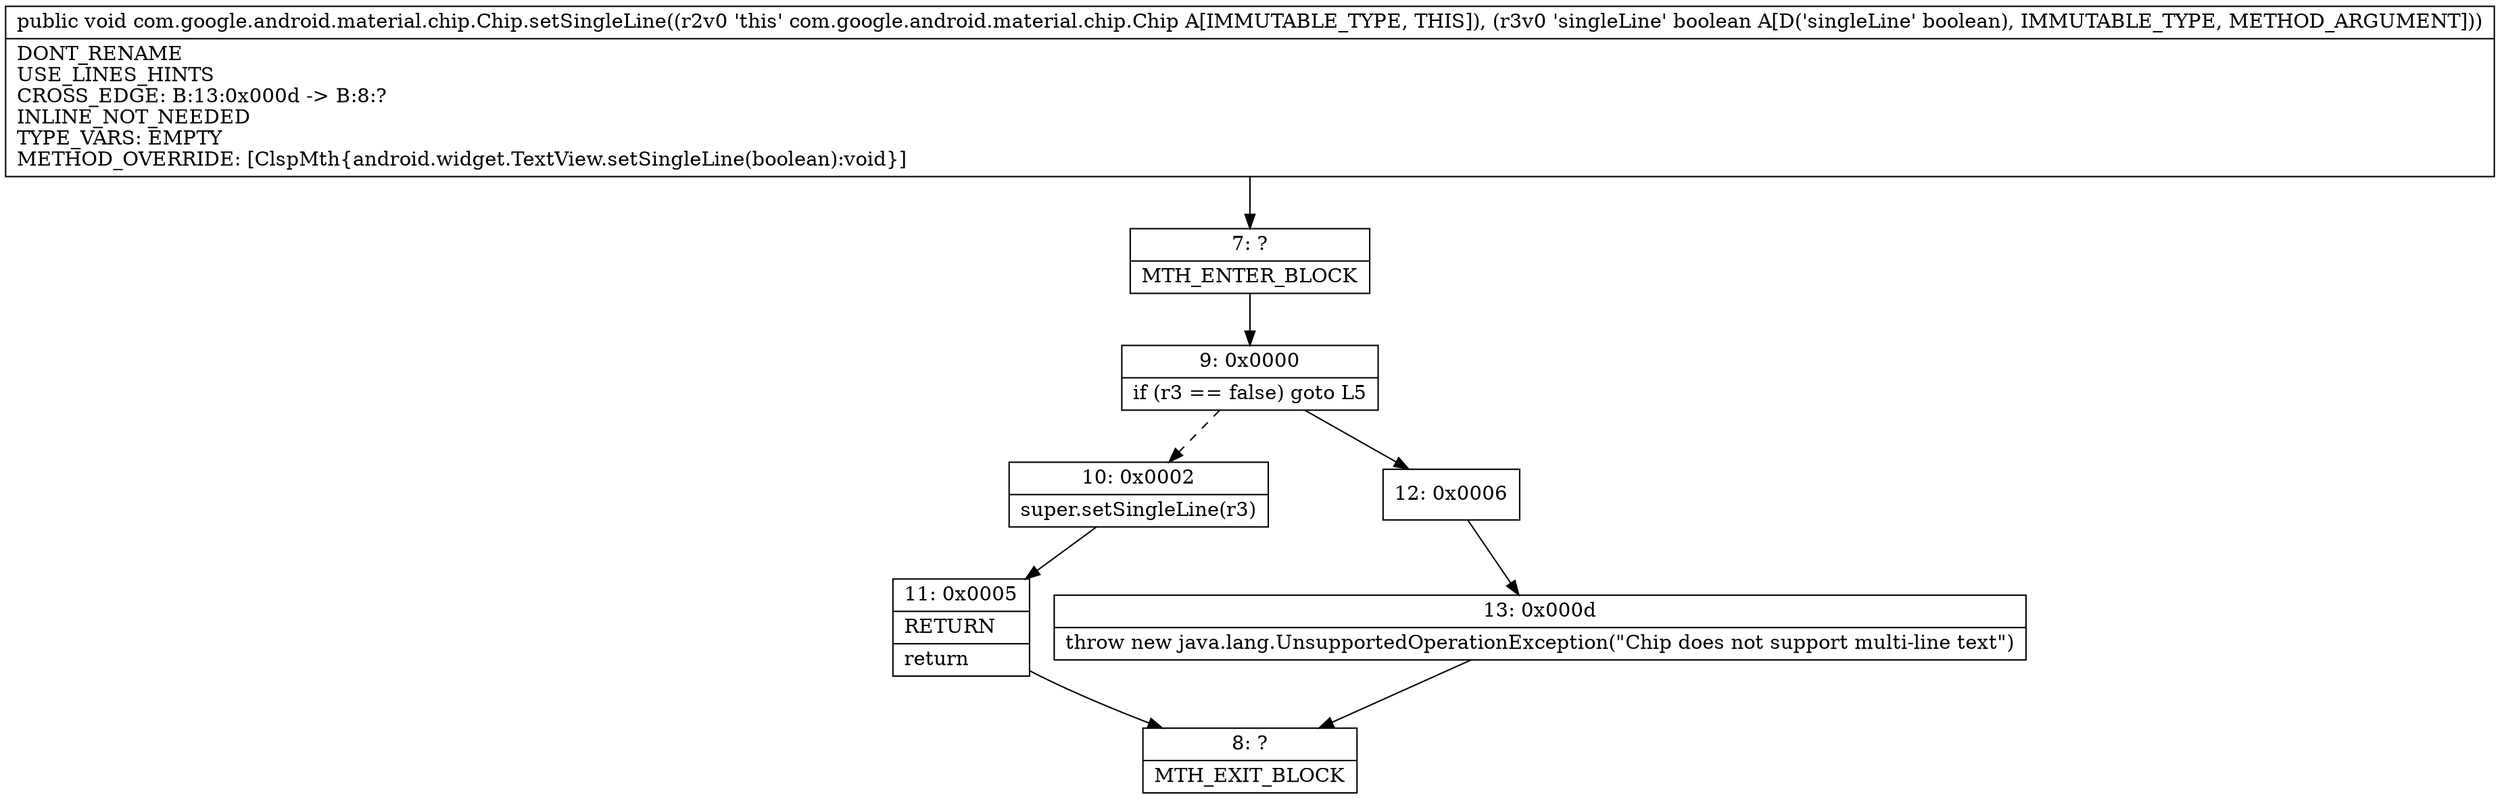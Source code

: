 digraph "CFG forcom.google.android.material.chip.Chip.setSingleLine(Z)V" {
Node_7 [shape=record,label="{7\:\ ?|MTH_ENTER_BLOCK\l}"];
Node_9 [shape=record,label="{9\:\ 0x0000|if (r3 == false) goto L5\l}"];
Node_10 [shape=record,label="{10\:\ 0x0002|super.setSingleLine(r3)\l}"];
Node_11 [shape=record,label="{11\:\ 0x0005|RETURN\l|return\l}"];
Node_8 [shape=record,label="{8\:\ ?|MTH_EXIT_BLOCK\l}"];
Node_12 [shape=record,label="{12\:\ 0x0006}"];
Node_13 [shape=record,label="{13\:\ 0x000d|throw new java.lang.UnsupportedOperationException(\"Chip does not support multi\-line text\")\l}"];
MethodNode[shape=record,label="{public void com.google.android.material.chip.Chip.setSingleLine((r2v0 'this' com.google.android.material.chip.Chip A[IMMUTABLE_TYPE, THIS]), (r3v0 'singleLine' boolean A[D('singleLine' boolean), IMMUTABLE_TYPE, METHOD_ARGUMENT]))  | DONT_RENAME\lUSE_LINES_HINTS\lCROSS_EDGE: B:13:0x000d \-\> B:8:?\lINLINE_NOT_NEEDED\lTYPE_VARS: EMPTY\lMETHOD_OVERRIDE: [ClspMth\{android.widget.TextView.setSingleLine(boolean):void\}]\l}"];
MethodNode -> Node_7;Node_7 -> Node_9;
Node_9 -> Node_10[style=dashed];
Node_9 -> Node_12;
Node_10 -> Node_11;
Node_11 -> Node_8;
Node_12 -> Node_13;
Node_13 -> Node_8;
}

